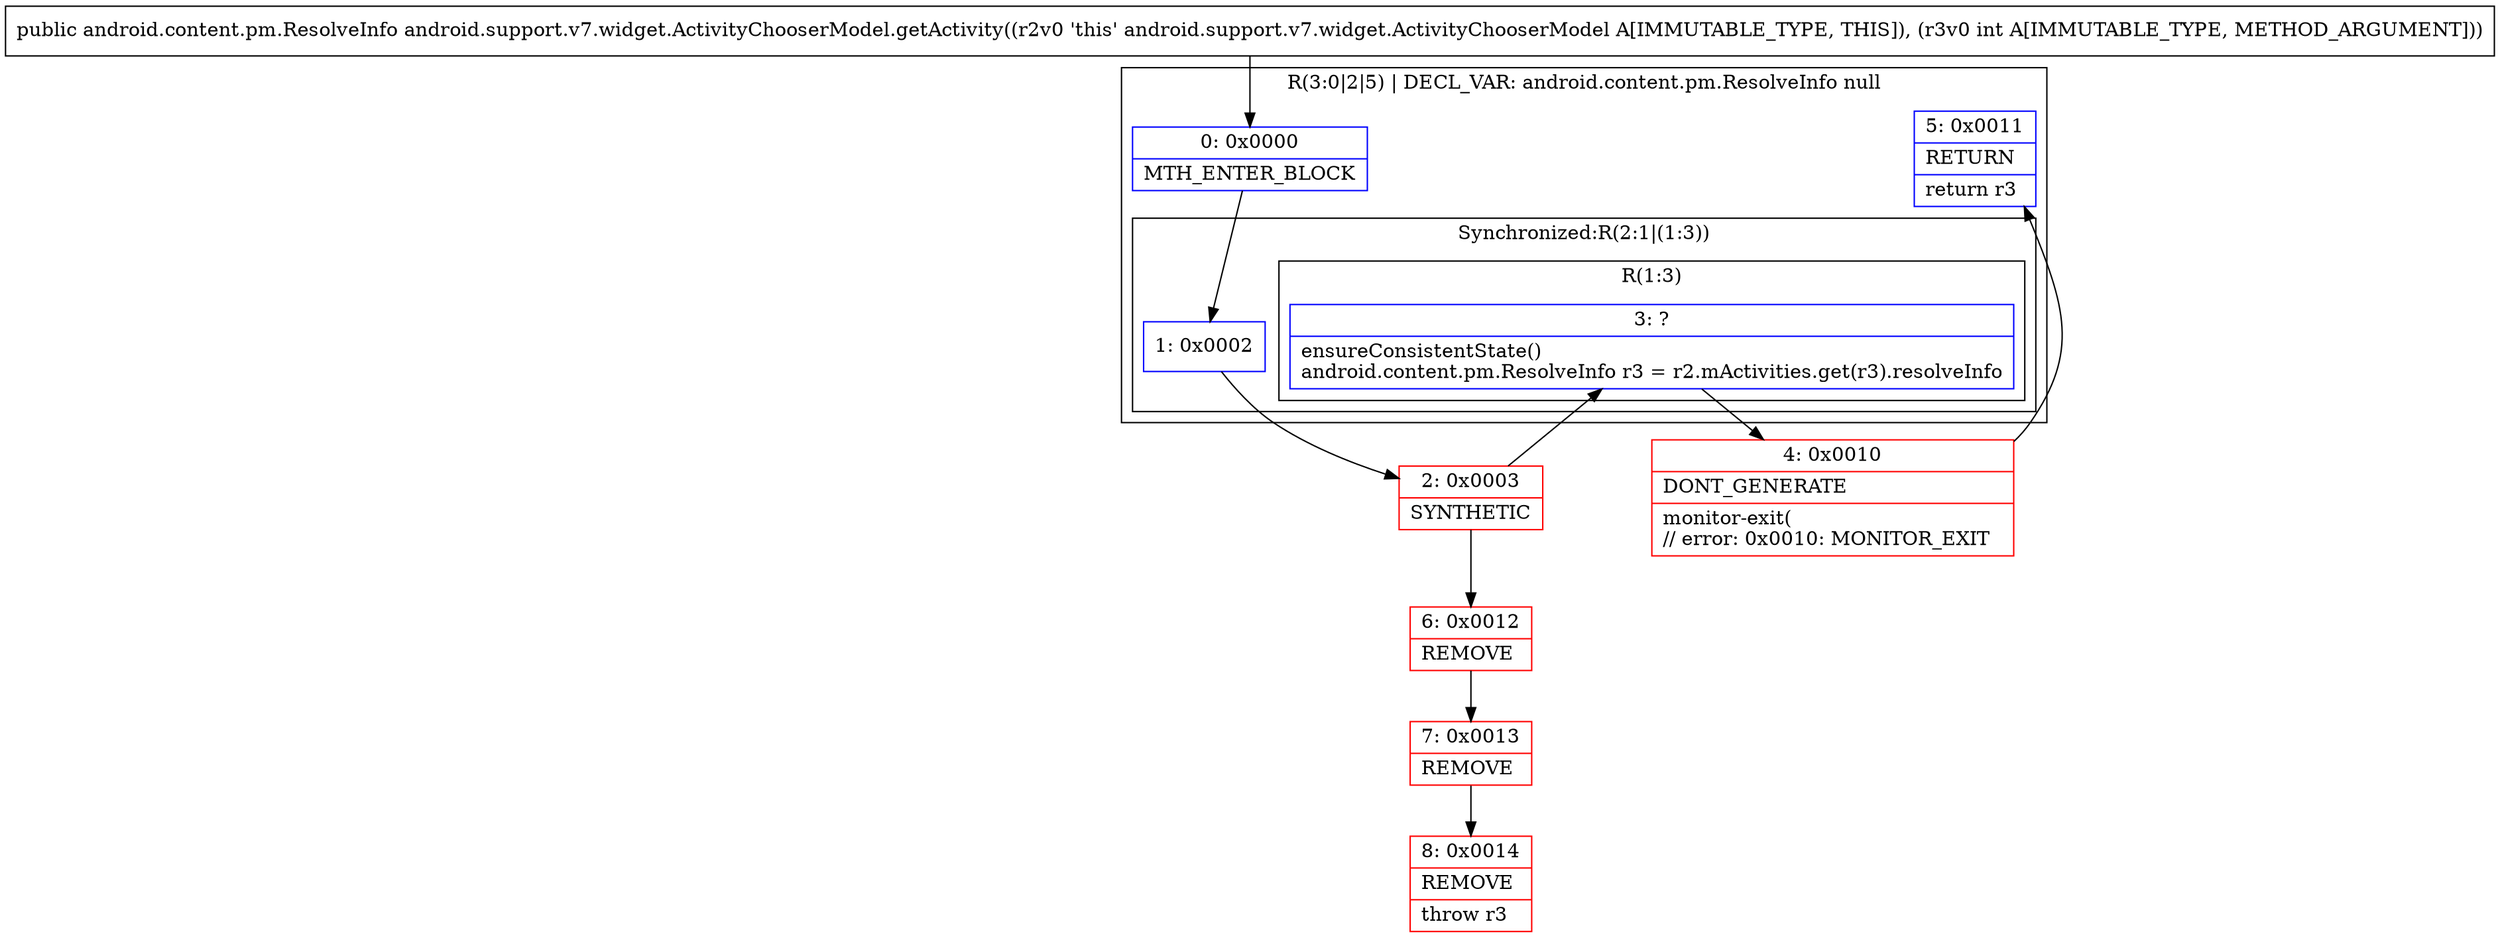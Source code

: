 digraph "CFG forandroid.support.v7.widget.ActivityChooserModel.getActivity(I)Landroid\/content\/pm\/ResolveInfo;" {
subgraph cluster_Region_1611450950 {
label = "R(3:0|2|5) | DECL_VAR: android.content.pm.ResolveInfo null\l";
node [shape=record,color=blue];
Node_0 [shape=record,label="{0\:\ 0x0000|MTH_ENTER_BLOCK\l}"];
subgraph cluster_SynchronizedRegion_1794169865 {
label = "Synchronized:R(2:1|(1:3))";
node [shape=record,color=blue];
Node_1 [shape=record,label="{1\:\ 0x0002}"];
subgraph cluster_Region_1696485682 {
label = "R(1:3)";
node [shape=record,color=blue];
Node_3 [shape=record,label="{3\:\ ?|ensureConsistentState()\landroid.content.pm.ResolveInfo r3 = r2.mActivities.get(r3).resolveInfo\l}"];
}
}
Node_5 [shape=record,label="{5\:\ 0x0011|RETURN\l|return r3\l}"];
}
Node_2 [shape=record,color=red,label="{2\:\ 0x0003|SYNTHETIC\l}"];
Node_4 [shape=record,color=red,label="{4\:\ 0x0010|DONT_GENERATE\l|monitor\-exit(\l\/\/ error: 0x0010: MONITOR_EXIT  \l}"];
Node_6 [shape=record,color=red,label="{6\:\ 0x0012|REMOVE\l}"];
Node_7 [shape=record,color=red,label="{7\:\ 0x0013|REMOVE\l}"];
Node_8 [shape=record,color=red,label="{8\:\ 0x0014|REMOVE\l|throw r3\l}"];
MethodNode[shape=record,label="{public android.content.pm.ResolveInfo android.support.v7.widget.ActivityChooserModel.getActivity((r2v0 'this' android.support.v7.widget.ActivityChooserModel A[IMMUTABLE_TYPE, THIS]), (r3v0 int A[IMMUTABLE_TYPE, METHOD_ARGUMENT])) }"];
MethodNode -> Node_0;
Node_0 -> Node_1;
Node_1 -> Node_2;
Node_3 -> Node_4;
Node_2 -> Node_3;
Node_2 -> Node_6;
Node_4 -> Node_5;
Node_6 -> Node_7;
Node_7 -> Node_8;
}

